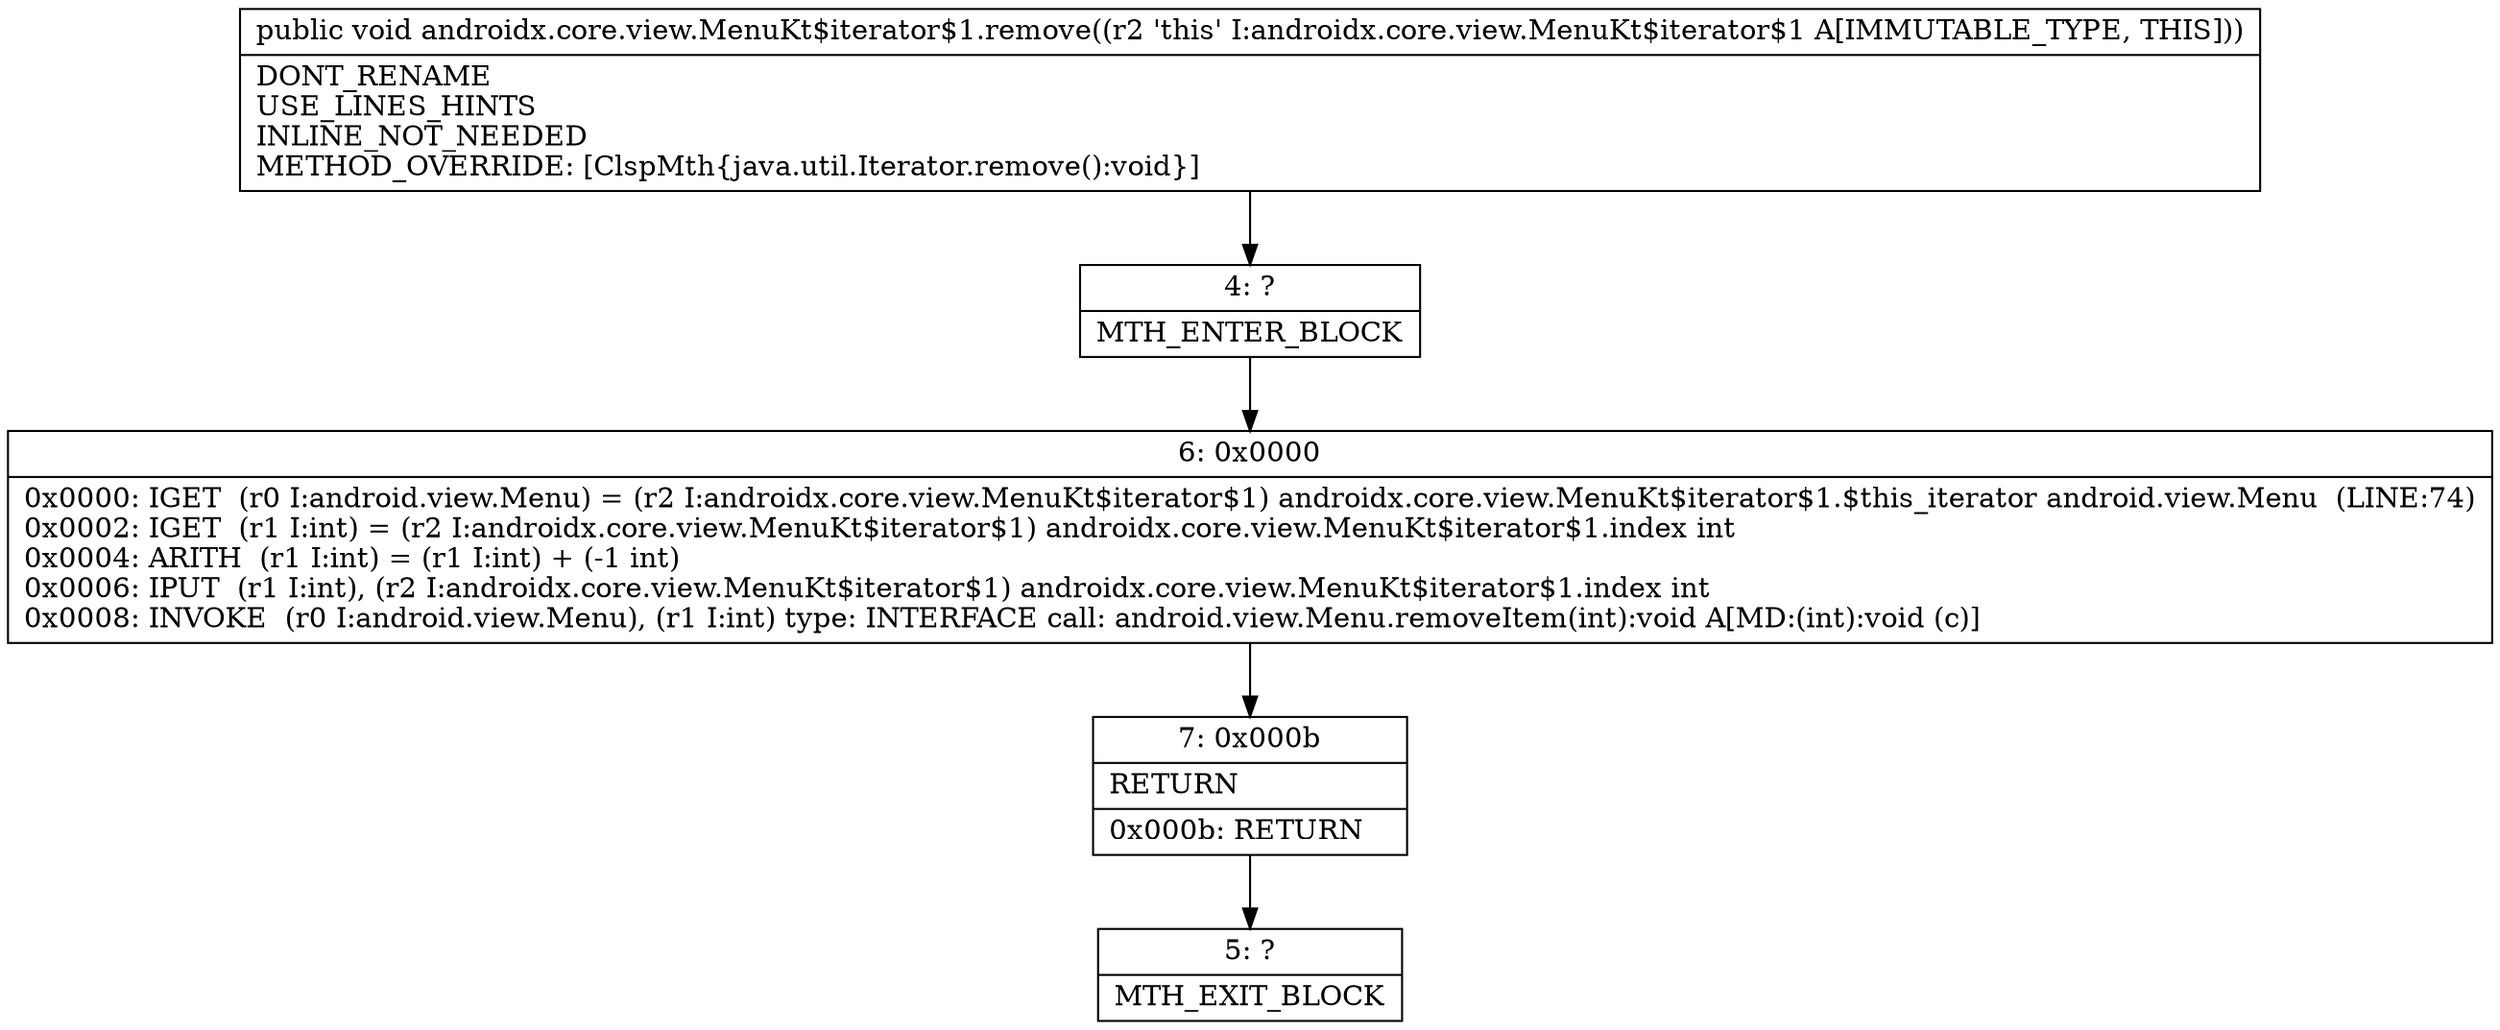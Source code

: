 digraph "CFG forandroidx.core.view.MenuKt$iterator$1.remove()V" {
Node_4 [shape=record,label="{4\:\ ?|MTH_ENTER_BLOCK\l}"];
Node_6 [shape=record,label="{6\:\ 0x0000|0x0000: IGET  (r0 I:android.view.Menu) = (r2 I:androidx.core.view.MenuKt$iterator$1) androidx.core.view.MenuKt$iterator$1.$this_iterator android.view.Menu  (LINE:74)\l0x0002: IGET  (r1 I:int) = (r2 I:androidx.core.view.MenuKt$iterator$1) androidx.core.view.MenuKt$iterator$1.index int \l0x0004: ARITH  (r1 I:int) = (r1 I:int) + (\-1 int) \l0x0006: IPUT  (r1 I:int), (r2 I:androidx.core.view.MenuKt$iterator$1) androidx.core.view.MenuKt$iterator$1.index int \l0x0008: INVOKE  (r0 I:android.view.Menu), (r1 I:int) type: INTERFACE call: android.view.Menu.removeItem(int):void A[MD:(int):void (c)]\l}"];
Node_7 [shape=record,label="{7\:\ 0x000b|RETURN\l|0x000b: RETURN   \l}"];
Node_5 [shape=record,label="{5\:\ ?|MTH_EXIT_BLOCK\l}"];
MethodNode[shape=record,label="{public void androidx.core.view.MenuKt$iterator$1.remove((r2 'this' I:androidx.core.view.MenuKt$iterator$1 A[IMMUTABLE_TYPE, THIS]))  | DONT_RENAME\lUSE_LINES_HINTS\lINLINE_NOT_NEEDED\lMETHOD_OVERRIDE: [ClspMth\{java.util.Iterator.remove():void\}]\l}"];
MethodNode -> Node_4;Node_4 -> Node_6;
Node_6 -> Node_7;
Node_7 -> Node_5;
}

